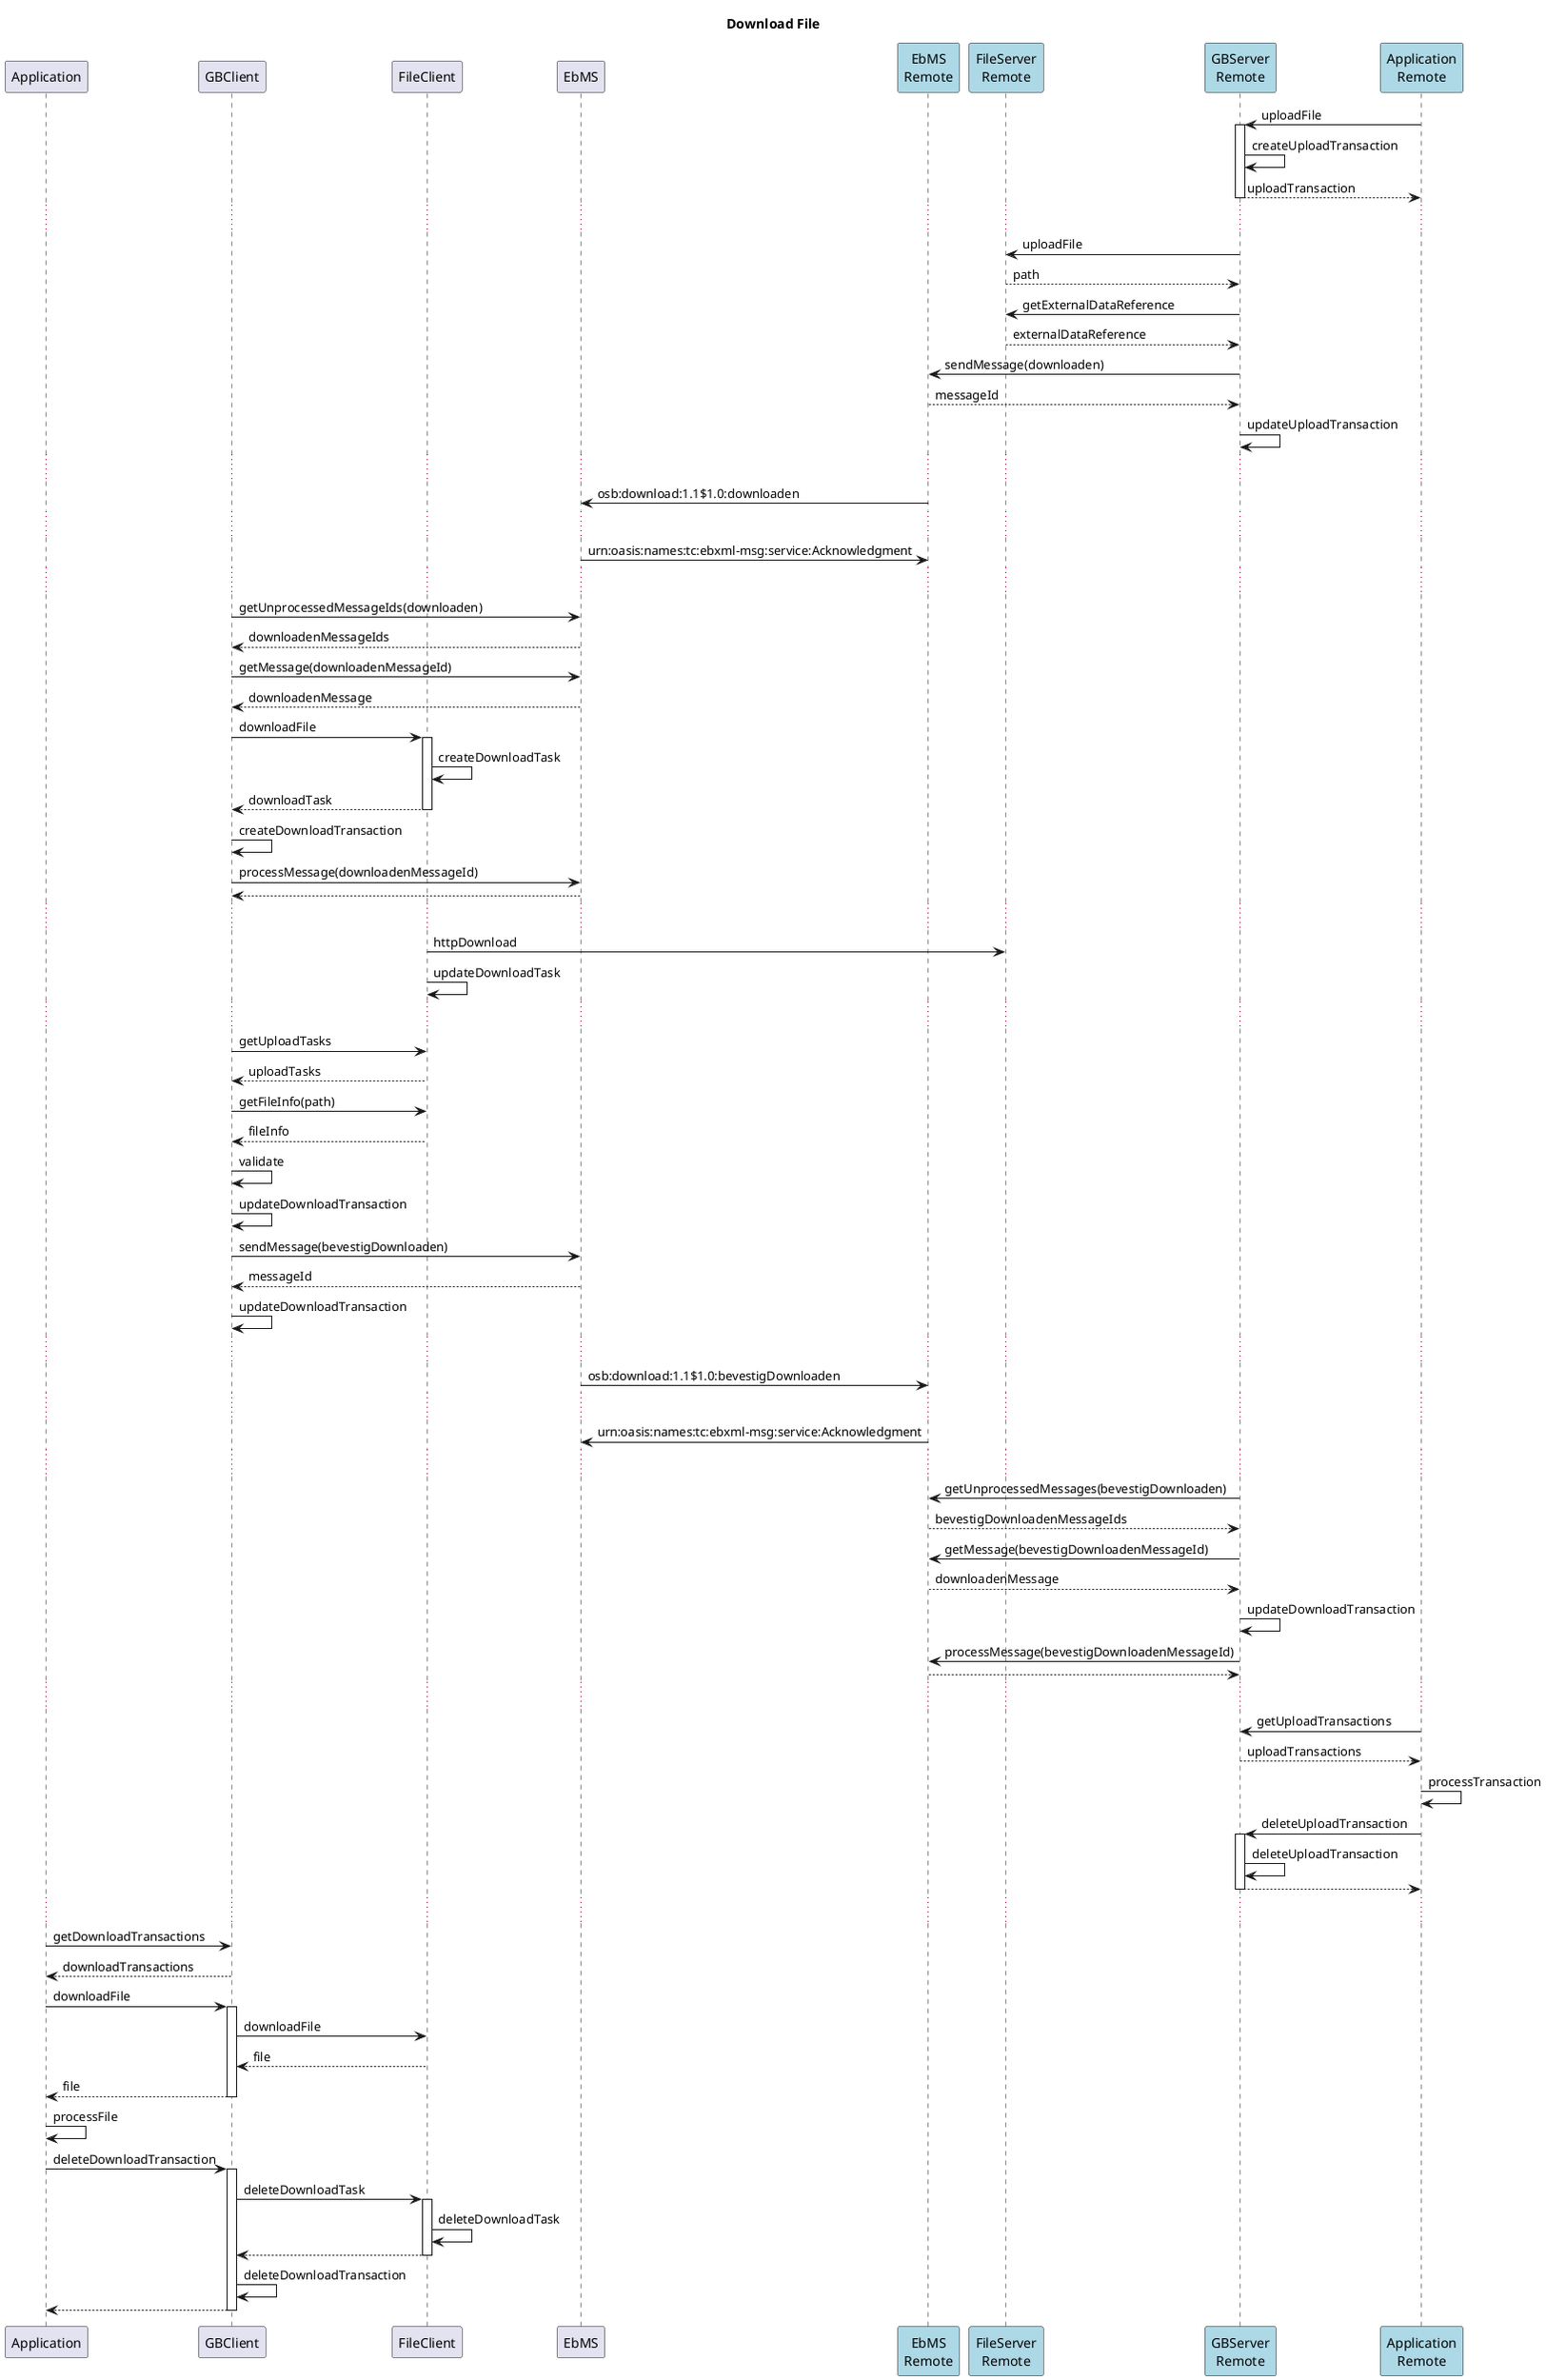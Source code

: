 @startuml
title Download File

participant Application
participant GBClient
participant FileClient
participant EbMS
participant "EbMS\nRemote" as EbMS_R #lightblue
participant "FileServer\nRemote" as FileServer #lightblue
participant "GBServer\nRemote" as GBServer #lightblue
participant "Application\nRemote" as Application_R #lightblue

Application_R -> GBServer: uploadFile
activate GBServer
GBServer -> GBServer: createUploadTransaction
GBServer --> Application_R: uploadTransaction
deactivate GBServer
...
GBServer -> FileServer: uploadFile
FileServer --> GBServer: path
GBServer -> FileServer: getExternalDataReference
FileServer --> GBServer: externalDataReference
GBServer -> EbMS_R: sendMessage(downloaden)
EbMS_R --> GBServer: messageId
GBServer -> GBServer: updateUploadTransaction
...
EbMS_R -> EbMS: osb:download:1.1$1.0:downloaden
...
EbMS -> EbMS_R: urn:oasis:names:tc:ebxml-msg:service:Acknowledgment
...
GBClient -> EbMS: getUnprocessedMessageIds(downloaden)
EbMS --> GBClient: downloadenMessageIds
GBClient -> EbMS: getMessage(downloadenMessageId)
EbMS --> GBClient: downloadenMessage
GBClient -> FileClient: downloadFile
activate FileClient
FileClient -> FileClient: createDownloadTask
FileClient --> GBClient: downloadTask
deactivate FileClient
GBClient -> GBClient: createDownloadTransaction
GBClient -> EbMS: processMessage(downloadenMessageId)
EbMS --> GBClient
...
FileClient -> FileServer: httpDownload
FileClient -> FileClient: updateDownloadTask
...
GBClient -> FileClient: getUploadTasks
FileClient --> GBClient: uploadTasks
GBClient -> FileClient: getFileInfo(path)
FileClient --> GBClient: fileInfo
GBClient -> GBClient: validate
GBClient -> GBClient: updateDownloadTransaction
GBClient -> EbMS: sendMessage(bevestigDownloaden)
EbMS --> GBClient: messageId
GBClient -> GBClient: updateDownloadTransaction
...
EbMS -> EbMS_R: osb:download:1.1$1.0:bevestigDownloaden
...
EbMS_R -> EbMS: urn:oasis:names:tc:ebxml-msg:service:Acknowledgment
...
GBServer -> EbMS_R: getUnprocessedMessages(bevestigDownloaden)
EbMS_R --> GBServer: bevestigDownloadenMessageIds
GBServer -> EbMS_R: getMessage(bevestigDownloadenMessageId)
EbMS_R --> GBServer: downloadenMessage
GBServer -> GBServer: updateDownloadTransaction
GBServer -> EbMS_R: processMessage(bevestigDownloadenMessageId)
EbMS_R --> GBServer
...
Application_R -> GBServer: getUploadTransactions
GBServer --> Application_R: uploadTransactions
Application_R -> Application_R: processTransaction
Application_R -> GBServer: deleteUploadTransaction
activate GBServer
GBServer -> GBServer: deleteUploadTransaction
GBServer --> Application_R
deactivate GBServer
...
Application -> GBClient: getDownloadTransactions
GBClient --> Application: downloadTransactions
Application -> GBClient: downloadFile
activate GBClient
GBClient -> FileClient: downloadFile
FileClient --> GBClient: file
GBClient --> Application: file
deactivate GBClient
Application -> Application: processFile
Application -> GBClient: deleteDownloadTransaction
activate GBClient
GBClient -> FileClient: deleteDownloadTask
activate FileClient
FileClient -> FileClient: deleteDownloadTask
FileClient --> GBClient
deactivate FileClient
GBClient -> GBClient: deleteDownloadTransaction
GBClient --> Application
deactivate GBClient

@enduml
